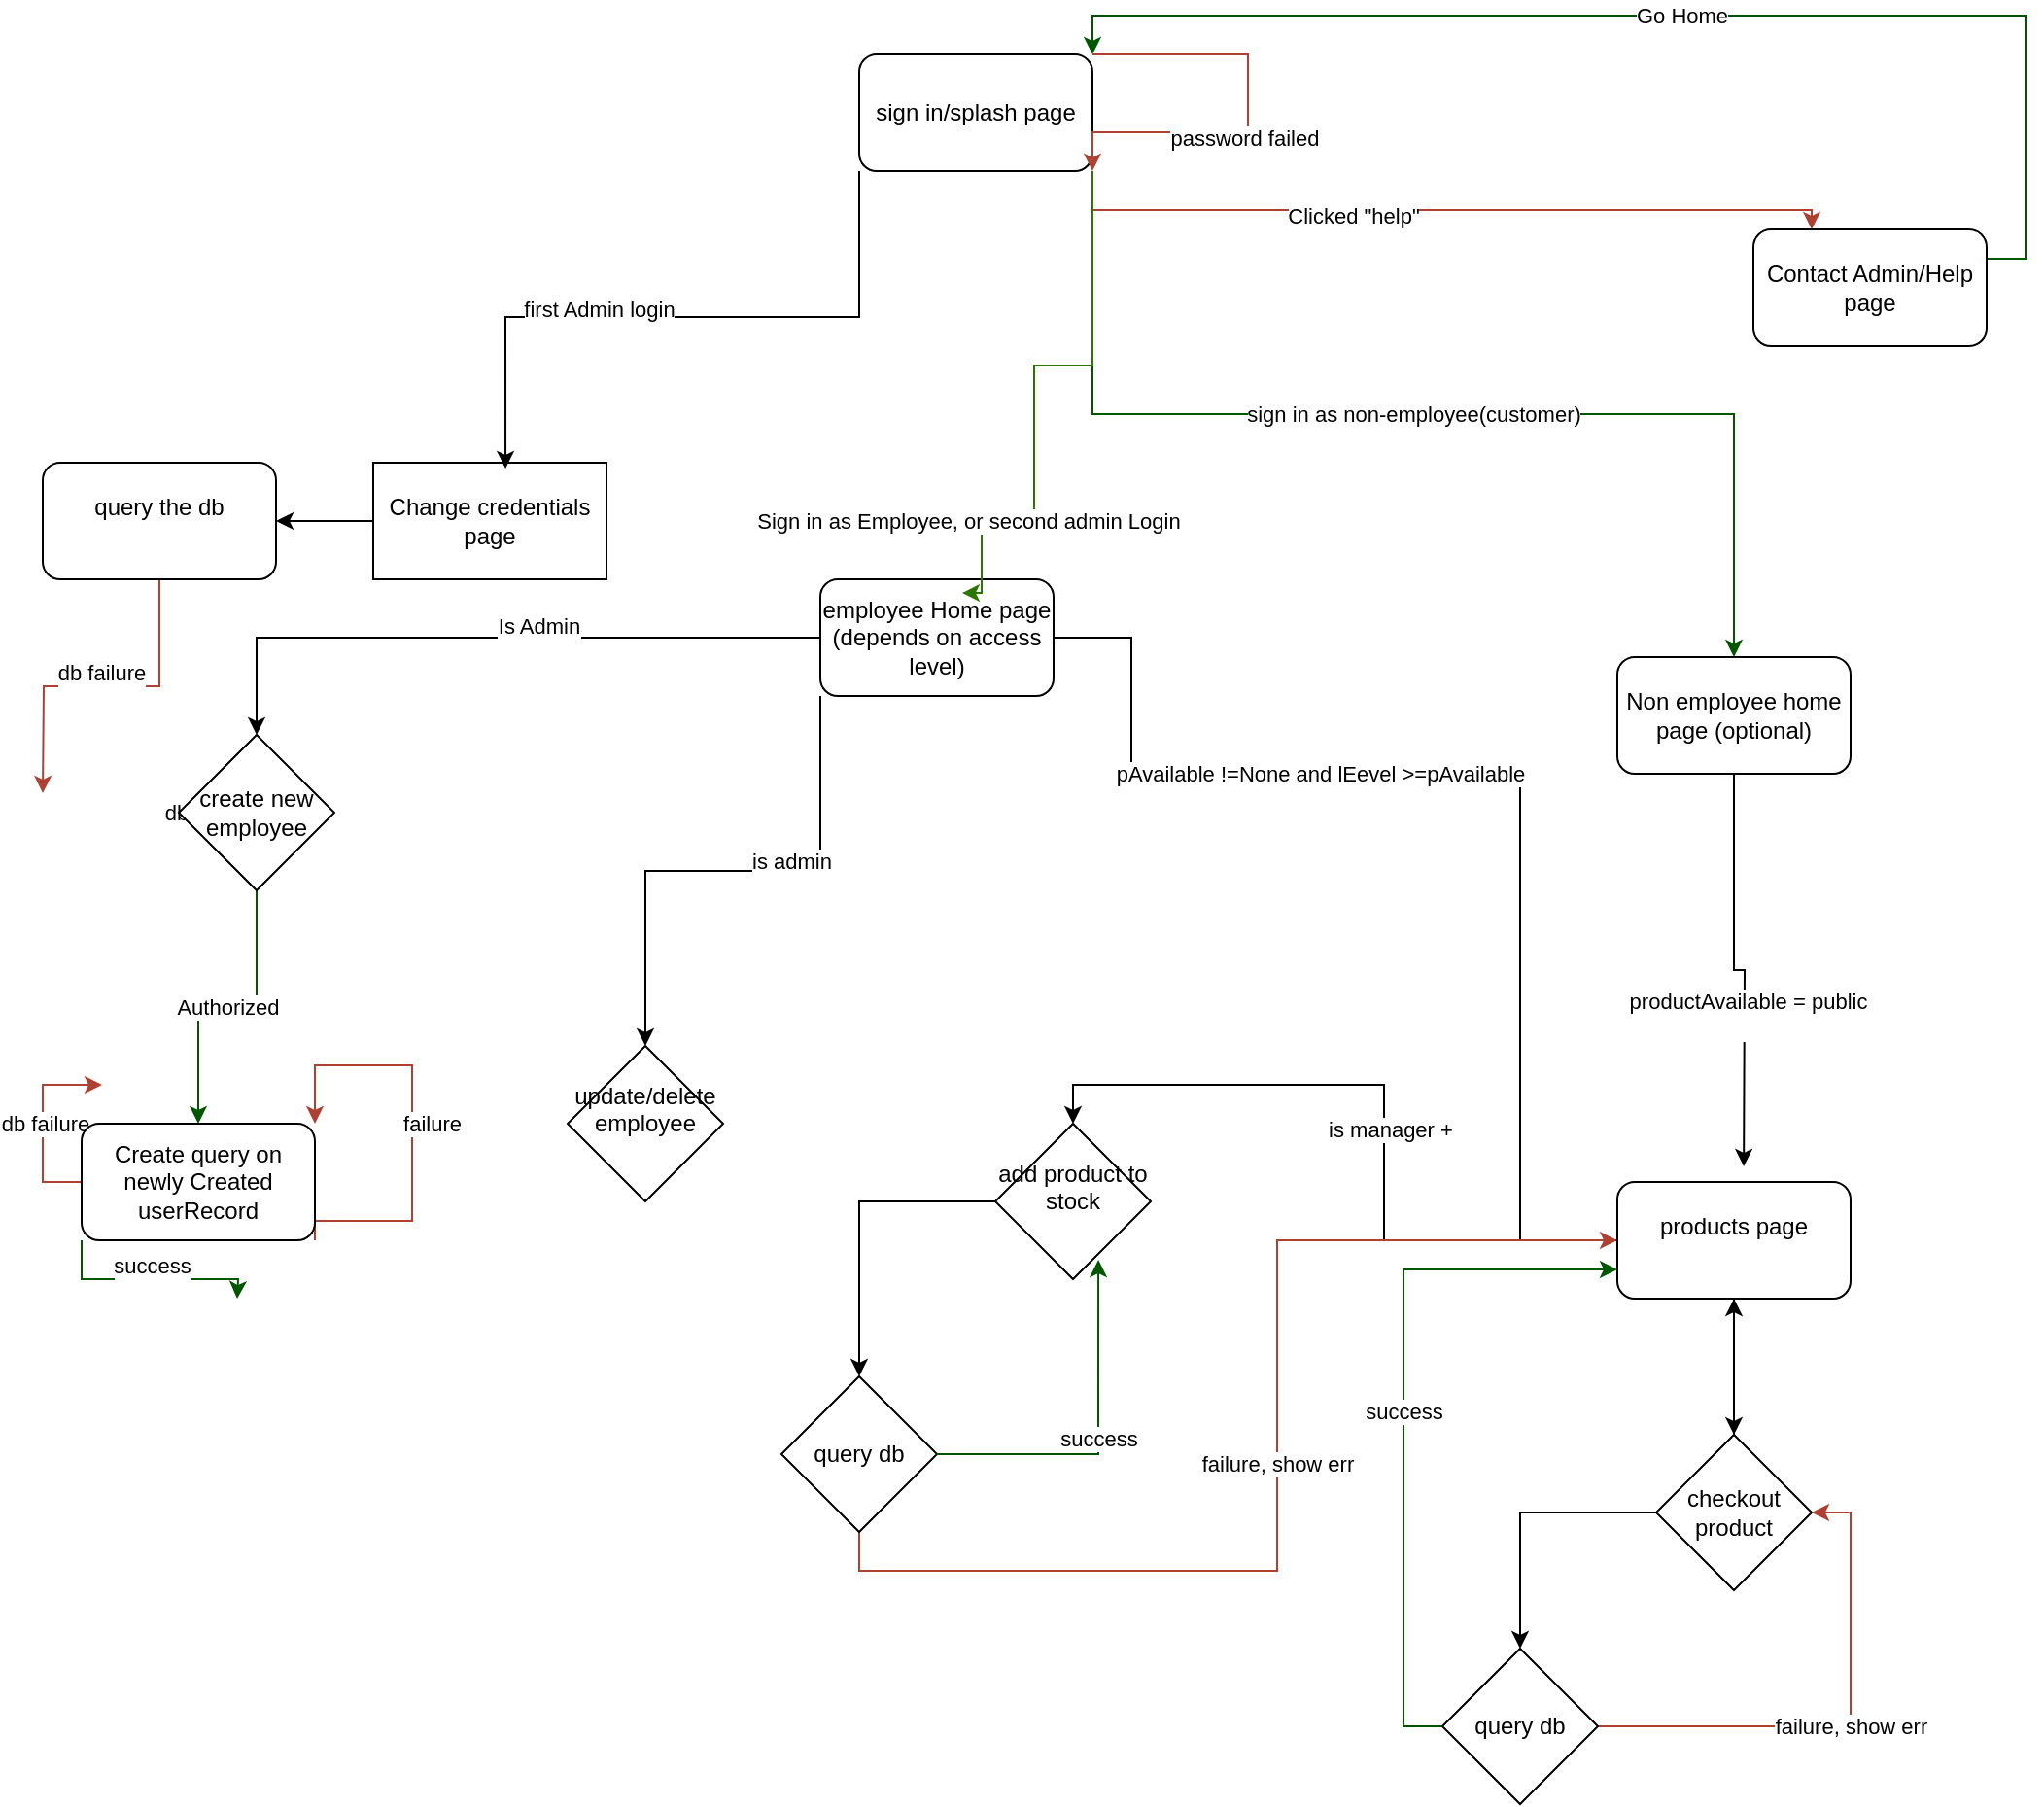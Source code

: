<mxfile version="22.0.7" type="github">
  <diagram id="C5RBs43oDa-KdzZeNtuy" name="Page-1">
    <mxGraphModel dx="2261" dy="1923" grid="1" gridSize="10" guides="1" tooltips="1" connect="1" arrows="1" fold="1" page="1" pageScale="1" pageWidth="827" pageHeight="1169" math="0" shadow="0">
      <root>
        <mxCell id="WIyWlLk6GJQsqaUBKTNV-0" />
        <mxCell id="WIyWlLk6GJQsqaUBKTNV-1" parent="WIyWlLk6GJQsqaUBKTNV-0" />
        <mxCell id="WHAtsiKydwckL9S655ll-18" value="sign in as non-employee(customer)" style="edgeStyle=orthogonalEdgeStyle;rounded=0;orthogonalLoop=1;jettySize=auto;html=1;exitX=1;exitY=1;exitDx=0;exitDy=0;entryX=0.5;entryY=0;entryDx=0;entryDy=0;fillColor=#008a00;strokeColor=#005700;" edge="1" parent="WIyWlLk6GJQsqaUBKTNV-1" source="WHAtsiKydwckL9S655ll-1" target="WHAtsiKydwckL9S655ll-17">
          <mxGeometry relative="1" as="geometry" />
        </mxCell>
        <mxCell id="WHAtsiKydwckL9S655ll-37" style="edgeStyle=orthogonalEdgeStyle;rounded=0;orthogonalLoop=1;jettySize=auto;html=1;exitX=1;exitY=1;exitDx=0;exitDy=0;fillColor=#fad9d5;strokeColor=#ae4132;" edge="1" parent="WIyWlLk6GJQsqaUBKTNV-1" source="WHAtsiKydwckL9S655ll-1" target="WHAtsiKydwckL9S655ll-13">
          <mxGeometry relative="1" as="geometry">
            <Array as="points">
              <mxPoint x="280" y="-30" />
              <mxPoint x="650" y="-30" />
            </Array>
          </mxGeometry>
        </mxCell>
        <mxCell id="WHAtsiKydwckL9S655ll-38" value="Clicked &quot;help&quot;" style="edgeLabel;html=1;align=center;verticalAlign=middle;resizable=0;points=[];" vertex="1" connectable="0" parent="WHAtsiKydwckL9S655ll-37">
          <mxGeometry x="-0.229" y="-3" relative="1" as="geometry">
            <mxPoint as="offset" />
          </mxGeometry>
        </mxCell>
        <mxCell id="WHAtsiKydwckL9S655ll-1" value="sign in/splash page " style="rounded=1;whiteSpace=wrap;html=1;" vertex="1" parent="WIyWlLk6GJQsqaUBKTNV-1">
          <mxGeometry x="160" y="-110" width="120" height="60" as="geometry" />
        </mxCell>
        <mxCell id="WHAtsiKydwckL9S655ll-19" style="edgeStyle=orthogonalEdgeStyle;rounded=0;orthogonalLoop=1;jettySize=auto;html=1;exitX=0;exitY=0.5;exitDx=0;exitDy=0;" edge="1" parent="WIyWlLk6GJQsqaUBKTNV-1" source="WHAtsiKydwckL9S655ll-3" target="WHAtsiKydwckL9S655ll-20">
          <mxGeometry relative="1" as="geometry">
            <mxPoint x="10" y="240" as="targetPoint" />
          </mxGeometry>
        </mxCell>
        <mxCell id="WHAtsiKydwckL9S655ll-43" value="&lt;div&gt;Is Admin&lt;/div&gt;&lt;div&gt;&lt;br&gt;&lt;/div&gt;" style="edgeLabel;html=1;align=center;verticalAlign=middle;resizable=0;points=[];" vertex="1" connectable="0" parent="WHAtsiKydwckL9S655ll-19">
          <mxGeometry x="-0.143" y="1" relative="1" as="geometry">
            <mxPoint as="offset" />
          </mxGeometry>
        </mxCell>
        <mxCell id="WHAtsiKydwckL9S655ll-42" style="edgeStyle=orthogonalEdgeStyle;rounded=0;orthogonalLoop=1;jettySize=auto;html=1;entryX=0.5;entryY=0;entryDx=0;entryDy=0;" edge="1" parent="WIyWlLk6GJQsqaUBKTNV-1" source="WHAtsiKydwckL9S655ll-57" target="WHAtsiKydwckL9S655ll-46">
          <mxGeometry relative="1" as="geometry">
            <mxPoint x="414" y="390" as="targetPoint" />
          </mxGeometry>
        </mxCell>
        <mxCell id="WHAtsiKydwckL9S655ll-48" value="is manager +" style="edgeLabel;html=1;align=center;verticalAlign=middle;resizable=0;points=[];" vertex="1" connectable="0" parent="WHAtsiKydwckL9S655ll-42">
          <mxGeometry x="-0.067" y="-3" relative="1" as="geometry">
            <mxPoint as="offset" />
          </mxGeometry>
        </mxCell>
        <mxCell id="WHAtsiKydwckL9S655ll-45" style="edgeStyle=orthogonalEdgeStyle;rounded=0;orthogonalLoop=1;jettySize=auto;html=1;exitX=0;exitY=1;exitDx=0;exitDy=0;entryX=0.5;entryY=0;entryDx=0;entryDy=0;" edge="1" parent="WIyWlLk6GJQsqaUBKTNV-1" source="WHAtsiKydwckL9S655ll-3" target="WHAtsiKydwckL9S655ll-44">
          <mxGeometry relative="1" as="geometry" />
        </mxCell>
        <mxCell id="WHAtsiKydwckL9S655ll-47" value="&lt;div&gt;is admin&lt;/div&gt;&lt;div&gt;&lt;br&gt;&lt;/div&gt;" style="edgeLabel;html=1;align=center;verticalAlign=middle;resizable=0;points=[];" vertex="1" connectable="0" parent="WHAtsiKydwckL9S655ll-45">
          <mxGeometry x="-0.217" y="2" relative="1" as="geometry">
            <mxPoint as="offset" />
          </mxGeometry>
        </mxCell>
        <mxCell id="WHAtsiKydwckL9S655ll-3" value="employee Home page (depends on access level)" style="rounded=1;whiteSpace=wrap;html=1;" vertex="1" parent="WIyWlLk6GJQsqaUBKTNV-1">
          <mxGeometry x="140" y="160" width="120" height="60" as="geometry" />
        </mxCell>
        <mxCell id="WHAtsiKydwckL9S655ll-5" style="edgeStyle=orthogonalEdgeStyle;rounded=0;orthogonalLoop=1;jettySize=auto;html=1;exitX=1;exitY=1;exitDx=0;exitDy=0;entryX=0.608;entryY=0.117;entryDx=0;entryDy=0;entryPerimeter=0;fillColor=#60a917;strokeColor=#2D7600;" edge="1" parent="WIyWlLk6GJQsqaUBKTNV-1" source="WHAtsiKydwckL9S655ll-1" target="WHAtsiKydwckL9S655ll-3">
          <mxGeometry relative="1" as="geometry">
            <Array as="points">
              <mxPoint x="250" y="50" />
              <mxPoint x="250" y="130" />
              <mxPoint x="223" y="130" />
            </Array>
          </mxGeometry>
        </mxCell>
        <mxCell id="WHAtsiKydwckL9S655ll-8" value="Sign in as Employee, or second admin Login" style="edgeLabel;html=1;align=center;verticalAlign=middle;resizable=0;points=[];" vertex="1" connectable="0" parent="WHAtsiKydwckL9S655ll-5">
          <mxGeometry x="-0.297" y="2" relative="1" as="geometry">
            <mxPoint x="-64" y="78" as="offset" />
          </mxGeometry>
        </mxCell>
        <mxCell id="WHAtsiKydwckL9S655ll-30" style="edgeStyle=orthogonalEdgeStyle;rounded=0;orthogonalLoop=1;jettySize=auto;html=1;exitX=0;exitY=0.5;exitDx=0;exitDy=0;" edge="1" parent="WIyWlLk6GJQsqaUBKTNV-1" source="WHAtsiKydwckL9S655ll-9" target="WHAtsiKydwckL9S655ll-31">
          <mxGeometry relative="1" as="geometry">
            <mxPoint x="-200" y="130" as="targetPoint" />
          </mxGeometry>
        </mxCell>
        <mxCell id="WHAtsiKydwckL9S655ll-9" value="Change credentials page" style="rounded=0;whiteSpace=wrap;html=1;" vertex="1" parent="WIyWlLk6GJQsqaUBKTNV-1">
          <mxGeometry x="-90" y="100" width="120" height="60" as="geometry" />
        </mxCell>
        <mxCell id="WHAtsiKydwckL9S655ll-11" style="edgeStyle=orthogonalEdgeStyle;rounded=0;orthogonalLoop=1;jettySize=auto;html=1;exitX=0;exitY=1;exitDx=0;exitDy=0;entryX=0.567;entryY=0.05;entryDx=0;entryDy=0;entryPerimeter=0;" edge="1" parent="WIyWlLk6GJQsqaUBKTNV-1" source="WHAtsiKydwckL9S655ll-1" target="WHAtsiKydwckL9S655ll-9">
          <mxGeometry relative="1" as="geometry" />
        </mxCell>
        <mxCell id="WHAtsiKydwckL9S655ll-12" value="first Admin login " style="edgeLabel;html=1;align=center;verticalAlign=middle;resizable=0;points=[];" vertex="1" connectable="0" parent="WHAtsiKydwckL9S655ll-11">
          <mxGeometry x="0.248" y="-4" relative="1" as="geometry">
            <mxPoint as="offset" />
          </mxGeometry>
        </mxCell>
        <mxCell id="WHAtsiKydwckL9S655ll-51" value="Go Home" style="edgeStyle=orthogonalEdgeStyle;rounded=0;orthogonalLoop=1;jettySize=auto;html=1;exitX=1;exitY=0.25;exitDx=0;exitDy=0;entryX=1;entryY=0;entryDx=0;entryDy=0;fillColor=#008a00;strokeColor=#005700;" edge="1" parent="WIyWlLk6GJQsqaUBKTNV-1" source="WHAtsiKydwckL9S655ll-13" target="WHAtsiKydwckL9S655ll-1">
          <mxGeometry relative="1" as="geometry" />
        </mxCell>
        <mxCell id="WHAtsiKydwckL9S655ll-13" value="Contact Admin/Help page" style="rounded=1;whiteSpace=wrap;html=1;" vertex="1" parent="WIyWlLk6GJQsqaUBKTNV-1">
          <mxGeometry x="620" y="-20" width="120" height="60" as="geometry" />
        </mxCell>
        <mxCell id="WHAtsiKydwckL9S655ll-41" style="edgeStyle=orthogonalEdgeStyle;rounded=0;orthogonalLoop=1;jettySize=auto;html=1;exitX=0.5;exitY=1;exitDx=0;exitDy=0;entryX=0.688;entryY=0.025;entryDx=0;entryDy=0;entryPerimeter=0;" edge="1" parent="WIyWlLk6GJQsqaUBKTNV-1" source="WHAtsiKydwckL9S655ll-17">
          <mxGeometry relative="1" as="geometry">
            <mxPoint x="615.04" y="462" as="targetPoint" />
          </mxGeometry>
        </mxCell>
        <mxCell id="WHAtsiKydwckL9S655ll-52" value="&lt;div&gt;productAvailable = public&lt;/div&gt;&lt;div&gt;&lt;br&gt;&lt;/div&gt;" style="edgeLabel;html=1;align=center;verticalAlign=middle;resizable=0;points=[];" vertex="1" connectable="0" parent="WHAtsiKydwckL9S655ll-41">
          <mxGeometry x="0.245" y="1" relative="1" as="geometry">
            <mxPoint as="offset" />
          </mxGeometry>
        </mxCell>
        <mxCell id="WHAtsiKydwckL9S655ll-17" value="Non employee home page (optional)" style="rounded=1;whiteSpace=wrap;html=1;" vertex="1" parent="WIyWlLk6GJQsqaUBKTNV-1">
          <mxGeometry x="550" y="200" width="120" height="60" as="geometry" />
        </mxCell>
        <mxCell id="WHAtsiKydwckL9S655ll-22" value="Authorized" style="edgeStyle=orthogonalEdgeStyle;rounded=0;orthogonalLoop=1;jettySize=auto;html=1;exitX=0.5;exitY=1;exitDx=0;exitDy=0;fillColor=#008a00;strokeColor=#005700;entryX=0.5;entryY=0;entryDx=0;entryDy=0;" edge="1" parent="WIyWlLk6GJQsqaUBKTNV-1" source="WHAtsiKydwckL9S655ll-20" target="WHAtsiKydwckL9S655ll-26">
          <mxGeometry relative="1" as="geometry">
            <mxPoint x="-50" y="390" as="targetPoint" />
          </mxGeometry>
        </mxCell>
        <mxCell id="WHAtsiKydwckL9S655ll-24" value="db failure" style="edgeStyle=orthogonalEdgeStyle;rounded=0;orthogonalLoop=1;jettySize=auto;html=1;exitX=0;exitY=0.5;exitDx=0;exitDy=0;fillColor=#fad9d5;strokeColor=#ae4132;" edge="1" parent="WIyWlLk6GJQsqaUBKTNV-1" source="WHAtsiKydwckL9S655ll-20">
          <mxGeometry relative="1" as="geometry">
            <mxPoint x="-160" y="280" as="targetPoint" />
          </mxGeometry>
        </mxCell>
        <mxCell id="WHAtsiKydwckL9S655ll-20" value="create new employee" style="rhombus;whiteSpace=wrap;html=1;" vertex="1" parent="WIyWlLk6GJQsqaUBKTNV-1">
          <mxGeometry x="-190" y="240" width="80" height="80" as="geometry" />
        </mxCell>
        <mxCell id="WHAtsiKydwckL9S655ll-27" value="&lt;div&gt;success&lt;/div&gt;&lt;div&gt;&lt;br&gt;&lt;/div&gt;" style="edgeStyle=orthogonalEdgeStyle;rounded=0;orthogonalLoop=1;jettySize=auto;html=1;exitX=0;exitY=1;exitDx=0;exitDy=0;fillColor=#008a00;strokeColor=#005700;" edge="1" parent="WIyWlLk6GJQsqaUBKTNV-1" source="WHAtsiKydwckL9S655ll-26">
          <mxGeometry relative="1" as="geometry">
            <mxPoint x="-160" y="530" as="targetPoint" />
          </mxGeometry>
        </mxCell>
        <mxCell id="WHAtsiKydwckL9S655ll-28" value="failure" style="edgeStyle=orthogonalEdgeStyle;rounded=0;orthogonalLoop=1;jettySize=auto;html=1;exitX=1;exitY=1;exitDx=0;exitDy=0;fillColor=#fad9d5;strokeColor=#ae4132;entryX=1;entryY=0;entryDx=0;entryDy=0;" edge="1" parent="WIyWlLk6GJQsqaUBKTNV-1" source="WHAtsiKydwckL9S655ll-26" target="WHAtsiKydwckL9S655ll-26">
          <mxGeometry y="-10" relative="1" as="geometry">
            <mxPoint x="60" y="530" as="targetPoint" />
            <Array as="points">
              <mxPoint x="-120" y="490" />
              <mxPoint x="-70" y="490" />
              <mxPoint x="-70" y="410" />
              <mxPoint x="-120" y="410" />
            </Array>
            <mxPoint as="offset" />
          </mxGeometry>
        </mxCell>
        <mxCell id="WHAtsiKydwckL9S655ll-29" value="db failure" style="edgeStyle=orthogonalEdgeStyle;rounded=0;orthogonalLoop=1;jettySize=auto;html=1;exitX=0;exitY=0.5;exitDx=0;exitDy=0;fillColor=#fad9d5;strokeColor=#ae4132;" edge="1" parent="WIyWlLk6GJQsqaUBKTNV-1" source="WHAtsiKydwckL9S655ll-26">
          <mxGeometry x="-0.004" relative="1" as="geometry">
            <mxPoint x="-230" y="420" as="targetPoint" />
            <mxPoint x="1" as="offset" />
          </mxGeometry>
        </mxCell>
        <mxCell id="WHAtsiKydwckL9S655ll-26" value="Create query on newly Created userRecord" style="rounded=1;whiteSpace=wrap;html=1;" vertex="1" parent="WIyWlLk6GJQsqaUBKTNV-1">
          <mxGeometry x="-240" y="440" width="120" height="60" as="geometry" />
        </mxCell>
        <mxCell id="WHAtsiKydwckL9S655ll-33" value="&lt;div&gt;db failure&lt;/div&gt;&lt;div&gt;&lt;br&gt;&lt;/div&gt;" style="edgeStyle=orthogonalEdgeStyle;rounded=0;orthogonalLoop=1;jettySize=auto;html=1;exitX=0.5;exitY=1;exitDx=0;exitDy=0;fillColor=#fad9d5;strokeColor=#ae4132;" edge="1" parent="WIyWlLk6GJQsqaUBKTNV-1" source="WHAtsiKydwckL9S655ll-31">
          <mxGeometry relative="1" as="geometry">
            <mxPoint x="-260" y="270" as="targetPoint" />
          </mxGeometry>
        </mxCell>
        <mxCell id="WHAtsiKydwckL9S655ll-31" value="&lt;div&gt;query the db&lt;/div&gt;&lt;div&gt;&lt;br&gt;&lt;/div&gt;" style="rounded=1;whiteSpace=wrap;html=1;" vertex="1" parent="WIyWlLk6GJQsqaUBKTNV-1">
          <mxGeometry x="-260" y="100" width="120" height="60" as="geometry" />
        </mxCell>
        <mxCell id="WHAtsiKydwckL9S655ll-35" style="edgeStyle=orthogonalEdgeStyle;rounded=0;orthogonalLoop=1;jettySize=auto;html=1;exitX=1;exitY=0;exitDx=0;exitDy=0;entryX=1;entryY=1;entryDx=0;entryDy=0;fillColor=#fad9d5;strokeColor=#ae4132;" edge="1" parent="WIyWlLk6GJQsqaUBKTNV-1" source="WHAtsiKydwckL9S655ll-1" target="WHAtsiKydwckL9S655ll-1">
          <mxGeometry relative="1" as="geometry">
            <Array as="points">
              <mxPoint x="360" y="-110" />
              <mxPoint x="360" y="-70" />
              <mxPoint x="280" y="-70" />
            </Array>
          </mxGeometry>
        </mxCell>
        <mxCell id="WHAtsiKydwckL9S655ll-36" value="password failed" style="edgeLabel;html=1;align=center;verticalAlign=middle;resizable=0;points=[];" vertex="1" connectable="0" parent="WHAtsiKydwckL9S655ll-35">
          <mxGeometry x="0.109" y="3" relative="1" as="geometry">
            <mxPoint as="offset" />
          </mxGeometry>
        </mxCell>
        <mxCell id="WHAtsiKydwckL9S655ll-44" value="&lt;div&gt;update/delete employee&lt;/div&gt;&lt;div&gt;&lt;br&gt;&lt;/div&gt;" style="rhombus;whiteSpace=wrap;html=1;" vertex="1" parent="WIyWlLk6GJQsqaUBKTNV-1">
          <mxGeometry x="10" y="400" width="80" height="80" as="geometry" />
        </mxCell>
        <mxCell id="WHAtsiKydwckL9S655ll-69" style="edgeStyle=orthogonalEdgeStyle;rounded=0;orthogonalLoop=1;jettySize=auto;html=1;exitX=0;exitY=0.5;exitDx=0;exitDy=0;entryX=0.5;entryY=0;entryDx=0;entryDy=0;" edge="1" parent="WIyWlLk6GJQsqaUBKTNV-1" source="WHAtsiKydwckL9S655ll-46" target="WHAtsiKydwckL9S655ll-68">
          <mxGeometry relative="1" as="geometry" />
        </mxCell>
        <mxCell id="WHAtsiKydwckL9S655ll-46" value="&lt;div&gt;add product to stock&lt;/div&gt;&lt;div&gt;&lt;br&gt;&lt;/div&gt;" style="rhombus;whiteSpace=wrap;html=1;" vertex="1" parent="WIyWlLk6GJQsqaUBKTNV-1">
          <mxGeometry x="230" y="440" width="80" height="80" as="geometry" />
        </mxCell>
        <mxCell id="WHAtsiKydwckL9S655ll-50" style="edgeStyle=orthogonalEdgeStyle;rounded=0;orthogonalLoop=1;jettySize=auto;html=1;exitX=1;exitY=0.5;exitDx=0;exitDy=0;entryX=0;entryY=0.5;entryDx=0;entryDy=0;" edge="1" parent="WIyWlLk6GJQsqaUBKTNV-1" source="WHAtsiKydwckL9S655ll-3">
          <mxGeometry relative="1" as="geometry">
            <mxPoint x="290" y="185" as="sourcePoint" />
            <mxPoint x="560" y="500" as="targetPoint" />
            <Array as="points">
              <mxPoint x="290" y="190" />
              <mxPoint x="300" y="190" />
              <mxPoint x="300" y="260" />
              <mxPoint x="500" y="260" />
              <mxPoint x="500" y="500" />
            </Array>
          </mxGeometry>
        </mxCell>
        <mxCell id="WHAtsiKydwckL9S655ll-53" value="pAvailable !=None and lEevel &amp;gt;=pAvailable" style="edgeLabel;html=1;align=center;verticalAlign=middle;resizable=0;points=[];" vertex="1" connectable="0" parent="WHAtsiKydwckL9S655ll-50">
          <mxGeometry x="-0.587" y="2" relative="1" as="geometry">
            <mxPoint x="81" y="2" as="offset" />
          </mxGeometry>
        </mxCell>
        <mxCell id="WHAtsiKydwckL9S655ll-55" style="edgeStyle=orthogonalEdgeStyle;rounded=0;orthogonalLoop=1;jettySize=auto;html=1;exitX=0.5;exitY=1;exitDx=0;exitDy=0;" edge="1" parent="WIyWlLk6GJQsqaUBKTNV-1">
          <mxGeometry relative="1" as="geometry">
            <mxPoint x="600" y="540" as="sourcePoint" />
            <mxPoint x="600" y="540" as="targetPoint" />
          </mxGeometry>
        </mxCell>
        <mxCell id="WHAtsiKydwckL9S655ll-59" style="rounded=0;orthogonalLoop=1;jettySize=auto;html=1;exitX=0.5;exitY=1;exitDx=0;exitDy=0;entryX=0.5;entryY=0;entryDx=0;entryDy=0;" edge="1" parent="WIyWlLk6GJQsqaUBKTNV-1" source="WHAtsiKydwckL9S655ll-57" target="WHAtsiKydwckL9S655ll-58">
          <mxGeometry relative="1" as="geometry" />
        </mxCell>
        <mxCell id="WHAtsiKydwckL9S655ll-57" value="&lt;div&gt;products page&lt;/div&gt;&lt;div&gt;&lt;br&gt;&lt;/div&gt;" style="rounded=1;whiteSpace=wrap;html=1;" vertex="1" parent="WIyWlLk6GJQsqaUBKTNV-1">
          <mxGeometry x="550" y="470" width="120" height="60" as="geometry" />
        </mxCell>
        <mxCell id="WHAtsiKydwckL9S655ll-67" style="edgeStyle=orthogonalEdgeStyle;rounded=0;orthogonalLoop=1;jettySize=auto;html=1;exitX=0.5;exitY=0;exitDx=0;exitDy=0;entryX=0.5;entryY=1;entryDx=0;entryDy=0;" edge="1" parent="WIyWlLk6GJQsqaUBKTNV-1" source="WHAtsiKydwckL9S655ll-58" target="WHAtsiKydwckL9S655ll-57">
          <mxGeometry relative="1" as="geometry" />
        </mxCell>
        <mxCell id="WHAtsiKydwckL9S655ll-58" value="checkout product" style="rhombus;whiteSpace=wrap;html=1;" vertex="1" parent="WIyWlLk6GJQsqaUBKTNV-1">
          <mxGeometry x="570" y="600" width="80" height="80" as="geometry" />
        </mxCell>
        <mxCell id="WHAtsiKydwckL9S655ll-64" style="edgeStyle=orthogonalEdgeStyle;rounded=0;orthogonalLoop=1;jettySize=auto;html=1;exitX=0;exitY=0.5;exitDx=0;exitDy=0;entryX=0.5;entryY=0;entryDx=0;entryDy=0;" edge="1" parent="WIyWlLk6GJQsqaUBKTNV-1" source="WHAtsiKydwckL9S655ll-58" target="WHAtsiKydwckL9S655ll-63">
          <mxGeometry relative="1" as="geometry" />
        </mxCell>
        <mxCell id="WHAtsiKydwckL9S655ll-65" value="success" style="edgeStyle=orthogonalEdgeStyle;rounded=0;orthogonalLoop=1;jettySize=auto;html=1;exitX=0;exitY=0.5;exitDx=0;exitDy=0;entryX=0;entryY=0.75;entryDx=0;entryDy=0;fillColor=#008a00;strokeColor=#005700;" edge="1" parent="WIyWlLk6GJQsqaUBKTNV-1" source="WHAtsiKydwckL9S655ll-63" target="WHAtsiKydwckL9S655ll-57">
          <mxGeometry relative="1" as="geometry" />
        </mxCell>
        <mxCell id="WHAtsiKydwckL9S655ll-66" value="failure, show err" style="edgeStyle=orthogonalEdgeStyle;rounded=0;orthogonalLoop=1;jettySize=auto;html=1;exitX=1;exitY=0.5;exitDx=0;exitDy=0;entryX=1;entryY=0.5;entryDx=0;entryDy=0;fillColor=#fad9d5;strokeColor=#ae4132;" edge="1" parent="WIyWlLk6GJQsqaUBKTNV-1" source="WHAtsiKydwckL9S655ll-63" target="WHAtsiKydwckL9S655ll-58">
          <mxGeometry relative="1" as="geometry" />
        </mxCell>
        <mxCell id="WHAtsiKydwckL9S655ll-63" value="query db" style="rhombus;whiteSpace=wrap;html=1;" vertex="1" parent="WIyWlLk6GJQsqaUBKTNV-1">
          <mxGeometry x="460" y="710" width="80" height="80" as="geometry" />
        </mxCell>
        <mxCell id="WHAtsiKydwckL9S655ll-73" value="failure, show err" style="edgeStyle=orthogonalEdgeStyle;rounded=0;orthogonalLoop=1;jettySize=auto;html=1;exitX=0.5;exitY=1;exitDx=0;exitDy=0;entryX=0;entryY=0.5;entryDx=0;entryDy=0;fillColor=#fad9d5;strokeColor=#ae4132;" edge="1" parent="WIyWlLk6GJQsqaUBKTNV-1" source="WHAtsiKydwckL9S655ll-68" target="WHAtsiKydwckL9S655ll-57">
          <mxGeometry relative="1" as="geometry" />
        </mxCell>
        <mxCell id="WHAtsiKydwckL9S655ll-68" value="query db" style="rhombus;whiteSpace=wrap;html=1;" vertex="1" parent="WIyWlLk6GJQsqaUBKTNV-1">
          <mxGeometry x="120" y="570" width="80" height="80" as="geometry" />
        </mxCell>
        <mxCell id="WHAtsiKydwckL9S655ll-70" value="success" style="edgeStyle=orthogonalEdgeStyle;rounded=0;orthogonalLoop=1;jettySize=auto;html=1;exitX=1;exitY=0.5;exitDx=0;exitDy=0;entryX=0.663;entryY=0.875;entryDx=0;entryDy=0;entryPerimeter=0;fillColor=#008a00;strokeColor=#005700;" edge="1" parent="WIyWlLk6GJQsqaUBKTNV-1" source="WHAtsiKydwckL9S655ll-68" target="WHAtsiKydwckL9S655ll-46">
          <mxGeometry relative="1" as="geometry" />
        </mxCell>
      </root>
    </mxGraphModel>
  </diagram>
</mxfile>
